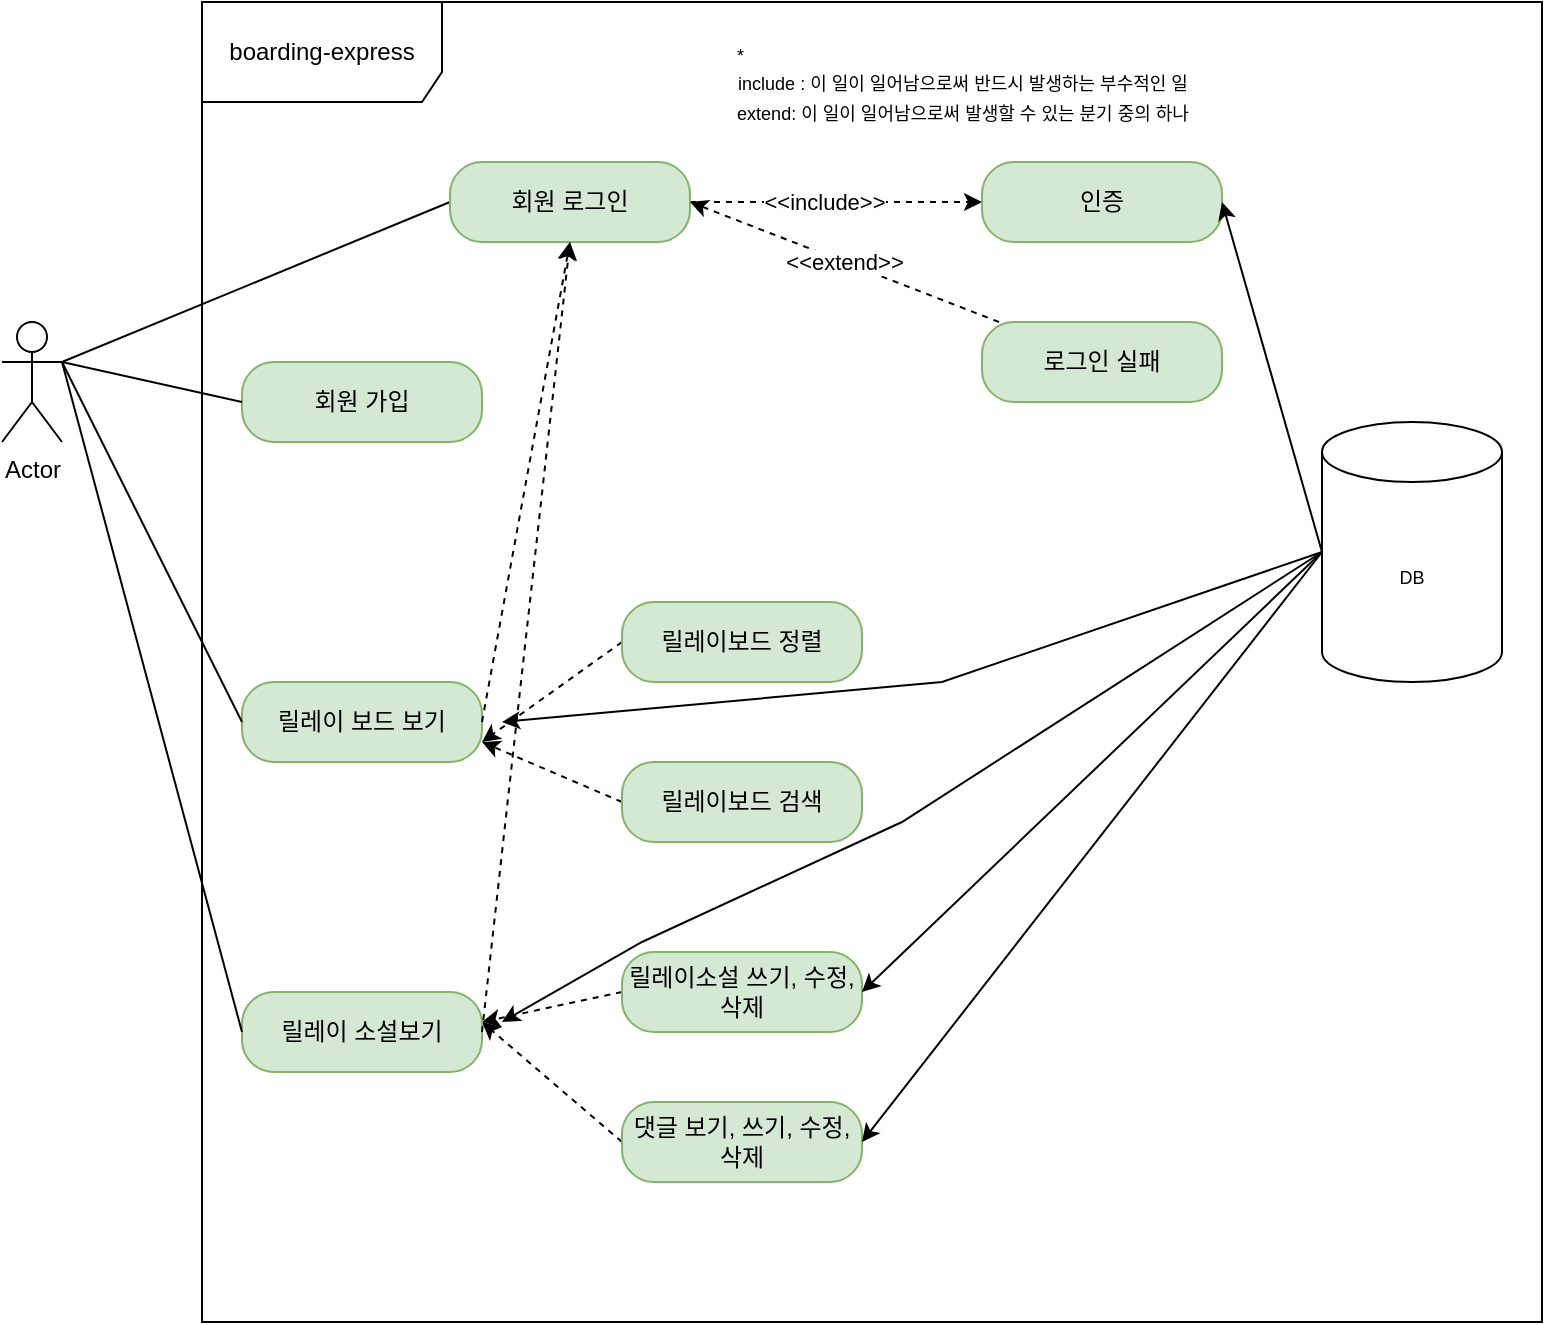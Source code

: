 <mxfile version="20.8.3" type="github">
  <diagram id="MYT1-YTAsDDfwerzHbvg" name="페이지-1">
    <mxGraphModel dx="1026" dy="661" grid="1" gridSize="10" guides="1" tooltips="1" connect="1" arrows="1" fold="1" page="1" pageScale="1" pageWidth="827" pageHeight="1169" math="0" shadow="0">
      <root>
        <mxCell id="0" />
        <mxCell id="1" parent="0" />
        <mxCell id="i8UvRj9loqyy-tUFS08U-14" value="" style="rounded=0;orthogonalLoop=1;jettySize=auto;html=1;entryX=0;entryY=0.5;entryDx=0;entryDy=0;endArrow=none;endFill=0;exitX=1;exitY=0.333;exitDx=0;exitDy=0;exitPerimeter=0;" edge="1" parent="1" source="i8UvRj9loqyy-tUFS08U-1" target="i8UvRj9loqyy-tUFS08U-3">
          <mxGeometry relative="1" as="geometry" />
        </mxCell>
        <mxCell id="i8UvRj9loqyy-tUFS08U-1" value="Actor" style="shape=umlActor;verticalLabelPosition=bottom;verticalAlign=top;html=1;outlineConnect=0;" vertex="1" parent="1">
          <mxGeometry x="70" y="230" width="30" height="60" as="geometry" />
        </mxCell>
        <mxCell id="i8UvRj9loqyy-tUFS08U-2" value="boarding-express" style="shape=umlFrame;whiteSpace=wrap;html=1;width=120;height=50;" vertex="1" parent="1">
          <mxGeometry x="170" y="70" width="670" height="660" as="geometry" />
        </mxCell>
        <mxCell id="i8UvRj9loqyy-tUFS08U-17" style="edgeStyle=none;rounded=0;orthogonalLoop=1;jettySize=auto;html=1;entryX=0;entryY=0.5;entryDx=0;entryDy=0;endArrow=classic;endFill=1;dashed=1;" edge="1" parent="1" source="i8UvRj9loqyy-tUFS08U-3" target="i8UvRj9loqyy-tUFS08U-8">
          <mxGeometry relative="1" as="geometry" />
        </mxCell>
        <mxCell id="i8UvRj9loqyy-tUFS08U-18" value="&amp;lt;&amp;lt;include&amp;gt;&amp;gt;" style="edgeLabel;html=1;align=center;verticalAlign=middle;resizable=0;points=[];" vertex="1" connectable="0" parent="i8UvRj9loqyy-tUFS08U-17">
          <mxGeometry x="-0.417" y="1" relative="1" as="geometry">
            <mxPoint x="24" y="1" as="offset" />
          </mxGeometry>
        </mxCell>
        <mxCell id="i8UvRj9loqyy-tUFS08U-3" value="회원 로그인" style="rounded=1;whiteSpace=wrap;html=1;arcSize=40;fillColor=#d5e8d4;strokeColor=#82b366;" vertex="1" parent="1">
          <mxGeometry x="294" y="150" width="120" height="40" as="geometry" />
        </mxCell>
        <mxCell id="i8UvRj9loqyy-tUFS08U-5" value="회원 가입" style="rounded=1;whiteSpace=wrap;html=1;arcSize=40;fillColor=#d5e8d4;strokeColor=#82b366;" vertex="1" parent="1">
          <mxGeometry x="190" y="250" width="120" height="40" as="geometry" />
        </mxCell>
        <mxCell id="i8UvRj9loqyy-tUFS08U-6" value="릴레이 보드 보기" style="rounded=1;whiteSpace=wrap;html=1;arcSize=40;fillColor=#d5e8d4;strokeColor=#82b366;" vertex="1" parent="1">
          <mxGeometry x="190" y="410" width="120" height="40" as="geometry" />
        </mxCell>
        <mxCell id="i8UvRj9loqyy-tUFS08U-8" value="인증" style="rounded=1;whiteSpace=wrap;html=1;arcSize=40;fillColor=#d5e8d4;strokeColor=#82b366;" vertex="1" parent="1">
          <mxGeometry x="560" y="150" width="120" height="40" as="geometry" />
        </mxCell>
        <mxCell id="i8UvRj9loqyy-tUFS08U-19" value="&amp;lt;&amp;lt;extend&amp;gt;&amp;gt;" style="edgeStyle=none;rounded=0;orthogonalLoop=1;jettySize=auto;html=1;entryX=1;entryY=0.5;entryDx=0;entryDy=0;dashed=1;endArrow=classic;endFill=1;" edge="1" parent="1" source="i8UvRj9loqyy-tUFS08U-9" target="i8UvRj9loqyy-tUFS08U-3">
          <mxGeometry relative="1" as="geometry" />
        </mxCell>
        <mxCell id="i8UvRj9loqyy-tUFS08U-9" value="로그인 실패" style="rounded=1;whiteSpace=wrap;html=1;arcSize=40;fillColor=#d5e8d4;strokeColor=#82b366;" vertex="1" parent="1">
          <mxGeometry x="560" y="230" width="120" height="40" as="geometry" />
        </mxCell>
        <mxCell id="i8UvRj9loqyy-tUFS08U-27" style="edgeStyle=none;rounded=0;orthogonalLoop=1;jettySize=auto;html=1;exitX=0;exitY=0.5;exitDx=0;exitDy=0;entryX=1;entryY=0.75;entryDx=0;entryDy=0;dashed=1;fontSize=9;endArrow=classic;endFill=1;" edge="1" parent="1" source="i8UvRj9loqyy-tUFS08U-10" target="i8UvRj9loqyy-tUFS08U-6">
          <mxGeometry relative="1" as="geometry" />
        </mxCell>
        <mxCell id="i8UvRj9loqyy-tUFS08U-10" value="릴레이보드 정렬" style="rounded=1;whiteSpace=wrap;html=1;arcSize=40;fillColor=#d5e8d4;strokeColor=#82b366;" vertex="1" parent="1">
          <mxGeometry x="380" y="370" width="120" height="40" as="geometry" />
        </mxCell>
        <mxCell id="i8UvRj9loqyy-tUFS08U-28" style="edgeStyle=none;rounded=0;orthogonalLoop=1;jettySize=auto;html=1;exitX=0;exitY=0.5;exitDx=0;exitDy=0;dashed=1;fontSize=9;endArrow=classic;endFill=1;" edge="1" parent="1" source="i8UvRj9loqyy-tUFS08U-11">
          <mxGeometry relative="1" as="geometry">
            <mxPoint x="310" y="440" as="targetPoint" />
          </mxGeometry>
        </mxCell>
        <mxCell id="i8UvRj9loqyy-tUFS08U-11" value="릴레이보드 검색" style="rounded=1;whiteSpace=wrap;html=1;arcSize=40;fillColor=#d5e8d4;strokeColor=#82b366;" vertex="1" parent="1">
          <mxGeometry x="380" y="450" width="120" height="40" as="geometry" />
        </mxCell>
        <mxCell id="i8UvRj9loqyy-tUFS08U-29" style="edgeStyle=none;rounded=0;orthogonalLoop=1;jettySize=auto;html=1;exitX=0;exitY=0.5;exitDx=0;exitDy=0;dashed=1;fontSize=9;endArrow=classic;endFill=1;" edge="1" parent="1" source="i8UvRj9loqyy-tUFS08U-12">
          <mxGeometry relative="1" as="geometry">
            <mxPoint x="310" y="580" as="targetPoint" />
          </mxGeometry>
        </mxCell>
        <mxCell id="i8UvRj9loqyy-tUFS08U-12" value="릴레이소설 쓰기, 수정, 삭제" style="rounded=1;whiteSpace=wrap;html=1;arcSize=40;fillColor=#d5e8d4;strokeColor=#82b366;" vertex="1" parent="1">
          <mxGeometry x="380" y="545" width="120" height="40" as="geometry" />
        </mxCell>
        <mxCell id="i8UvRj9loqyy-tUFS08U-30" style="edgeStyle=none;rounded=0;orthogonalLoop=1;jettySize=auto;html=1;exitX=0;exitY=0.5;exitDx=0;exitDy=0;dashed=1;fontSize=9;endArrow=classic;endFill=1;" edge="1" parent="1" source="i8UvRj9loqyy-tUFS08U-13">
          <mxGeometry relative="1" as="geometry">
            <mxPoint x="310" y="580" as="targetPoint" />
          </mxGeometry>
        </mxCell>
        <mxCell id="i8UvRj9loqyy-tUFS08U-13" value="댓글 보기, 쓰기, 수정, 삭제" style="rounded=1;whiteSpace=wrap;html=1;arcSize=40;fillColor=#d5e8d4;strokeColor=#82b366;" vertex="1" parent="1">
          <mxGeometry x="380" y="620" width="120" height="40" as="geometry" />
        </mxCell>
        <mxCell id="i8UvRj9loqyy-tUFS08U-15" value="" style="rounded=0;orthogonalLoop=1;jettySize=auto;html=1;entryX=0;entryY=0.5;entryDx=0;entryDy=0;endArrow=none;endFill=0;exitX=1;exitY=0.333;exitDx=0;exitDy=0;exitPerimeter=0;" edge="1" parent="1" source="i8UvRj9loqyy-tUFS08U-1" target="i8UvRj9loqyy-tUFS08U-5">
          <mxGeometry relative="1" as="geometry">
            <mxPoint x="110" y="264" as="sourcePoint" />
            <mxPoint x="304" y="180" as="targetPoint" />
          </mxGeometry>
        </mxCell>
        <mxCell id="i8UvRj9loqyy-tUFS08U-16" value="" style="rounded=0;orthogonalLoop=1;jettySize=auto;html=1;endArrow=none;endFill=0;entryX=0;entryY=0.5;entryDx=0;entryDy=0;" edge="1" parent="1" target="i8UvRj9loqyy-tUFS08U-6">
          <mxGeometry relative="1" as="geometry">
            <mxPoint x="100" y="250" as="sourcePoint" />
            <mxPoint x="314" y="190" as="targetPoint" />
          </mxGeometry>
        </mxCell>
        <mxCell id="i8UvRj9loqyy-tUFS08U-20" value="&lt;div style=&quot;text-align: left;&quot;&gt;&lt;span style=&quot;font-size: 9px; background-color: initial;&quot;&gt;*&lt;/span&gt;&lt;/div&gt;&lt;font style=&quot;font-size: 9px;&quot;&gt;include : 이 일이 일어남으로써 반드시 발생하는 부수적인 일&lt;br style=&quot;font-size: 9px;&quot;&gt;extend: 이 일이 일어남으로써 발생할 수 있는 분기 중의 하나&lt;/font&gt;" style="text;html=1;align=center;verticalAlign=middle;resizable=0;points=[];autosize=1;strokeColor=none;fillColor=none;" vertex="1" parent="1">
          <mxGeometry x="420" y="80" width="260" height="60" as="geometry" />
        </mxCell>
        <mxCell id="i8UvRj9loqyy-tUFS08U-21" value="릴레이 소설보기" style="rounded=1;whiteSpace=wrap;html=1;arcSize=40;fillColor=#d5e8d4;strokeColor=#82b366;" vertex="1" parent="1">
          <mxGeometry x="190" y="565" width="120" height="40" as="geometry" />
        </mxCell>
        <mxCell id="i8UvRj9loqyy-tUFS08U-22" value="" style="rounded=0;orthogonalLoop=1;jettySize=auto;html=1;endArrow=none;endFill=0;entryX=0;entryY=0.5;entryDx=0;entryDy=0;exitX=1;exitY=0.333;exitDx=0;exitDy=0;exitPerimeter=0;" edge="1" parent="1" source="i8UvRj9loqyy-tUFS08U-1" target="i8UvRj9loqyy-tUFS08U-21">
          <mxGeometry relative="1" as="geometry">
            <mxPoint x="110" y="260" as="sourcePoint" />
            <mxPoint x="200" y="360" as="targetPoint" />
          </mxGeometry>
        </mxCell>
        <mxCell id="i8UvRj9loqyy-tUFS08U-24" style="edgeStyle=none;rounded=0;orthogonalLoop=1;jettySize=auto;html=1;dashed=1;fontSize=9;endArrow=classic;endFill=1;entryX=0.5;entryY=1;entryDx=0;entryDy=0;exitX=1;exitY=0.5;exitDx=0;exitDy=0;" edge="1" parent="1" source="i8UvRj9loqyy-tUFS08U-6" target="i8UvRj9loqyy-tUFS08U-3">
          <mxGeometry relative="1" as="geometry">
            <mxPoint x="310.0" y="360" as="sourcePoint" />
            <mxPoint x="372.4" y="300" as="targetPoint" />
          </mxGeometry>
        </mxCell>
        <mxCell id="i8UvRj9loqyy-tUFS08U-25" style="edgeStyle=none;rounded=0;orthogonalLoop=1;jettySize=auto;html=1;dashed=1;fontSize=9;endArrow=classic;endFill=1;exitX=1;exitY=0.5;exitDx=0;exitDy=0;entryX=0.5;entryY=1;entryDx=0;entryDy=0;" edge="1" parent="1" source="i8UvRj9loqyy-tUFS08U-21" target="i8UvRj9loqyy-tUFS08U-3">
          <mxGeometry relative="1" as="geometry">
            <mxPoint x="320" y="370" as="sourcePoint" />
            <mxPoint x="350" y="190" as="targetPoint" />
          </mxGeometry>
        </mxCell>
        <mxCell id="i8UvRj9loqyy-tUFS08U-44" style="edgeStyle=none;rounded=0;orthogonalLoop=1;jettySize=auto;html=1;entryX=1;entryY=0.5;entryDx=0;entryDy=0;fontSize=9;endArrow=classic;endFill=1;exitX=0;exitY=0.5;exitDx=0;exitDy=0;exitPerimeter=0;" edge="1" parent="1" source="i8UvRj9loqyy-tUFS08U-41" target="i8UvRj9loqyy-tUFS08U-8">
          <mxGeometry relative="1" as="geometry" />
        </mxCell>
        <mxCell id="i8UvRj9loqyy-tUFS08U-48" style="edgeStyle=none;rounded=0;orthogonalLoop=1;jettySize=auto;html=1;exitX=0;exitY=0.5;exitDx=0;exitDy=0;exitPerimeter=0;fontSize=9;endArrow=classic;endFill=1;" edge="1" parent="1" source="i8UvRj9loqyy-tUFS08U-41">
          <mxGeometry relative="1" as="geometry">
            <mxPoint x="320" y="430" as="targetPoint" />
            <Array as="points">
              <mxPoint x="540" y="410" />
            </Array>
          </mxGeometry>
        </mxCell>
        <mxCell id="i8UvRj9loqyy-tUFS08U-50" style="edgeStyle=none;rounded=0;orthogonalLoop=1;jettySize=auto;html=1;exitX=0;exitY=0.5;exitDx=0;exitDy=0;exitPerimeter=0;entryX=1;entryY=0.5;entryDx=0;entryDy=0;fontSize=9;endArrow=classic;endFill=1;" edge="1" parent="1" source="i8UvRj9loqyy-tUFS08U-41" target="i8UvRj9loqyy-tUFS08U-13">
          <mxGeometry relative="1" as="geometry" />
        </mxCell>
        <mxCell id="i8UvRj9loqyy-tUFS08U-41" value="DB" style="shape=cylinder3;whiteSpace=wrap;html=1;boundedLbl=1;backgroundOutline=1;size=15;fontSize=9;" vertex="1" parent="1">
          <mxGeometry x="730" y="280" width="90" height="130" as="geometry" />
        </mxCell>
        <mxCell id="i8UvRj9loqyy-tUFS08U-49" style="edgeStyle=none;rounded=0;orthogonalLoop=1;jettySize=auto;html=1;entryX=1;entryY=0.5;entryDx=0;entryDy=0;fontSize=9;endArrow=classic;endFill=1;exitX=0;exitY=0.5;exitDx=0;exitDy=0;exitPerimeter=0;" edge="1" parent="1" source="i8UvRj9loqyy-tUFS08U-41">
          <mxGeometry relative="1" as="geometry">
            <mxPoint x="730" y="440" as="sourcePoint" />
            <mxPoint x="500" y="565" as="targetPoint" />
          </mxGeometry>
        </mxCell>
        <mxCell id="i8UvRj9loqyy-tUFS08U-51" style="edgeStyle=none;rounded=0;orthogonalLoop=1;jettySize=auto;html=1;exitX=0;exitY=0.5;exitDx=0;exitDy=0;exitPerimeter=0;fontSize=9;endArrow=classic;endFill=1;" edge="1" parent="1" source="i8UvRj9loqyy-tUFS08U-41">
          <mxGeometry relative="1" as="geometry">
            <mxPoint x="740" y="355" as="sourcePoint" />
            <mxPoint x="320" y="580" as="targetPoint" />
            <Array as="points">
              <mxPoint x="520" y="480" />
              <mxPoint x="390" y="540" />
            </Array>
          </mxGeometry>
        </mxCell>
      </root>
    </mxGraphModel>
  </diagram>
</mxfile>
